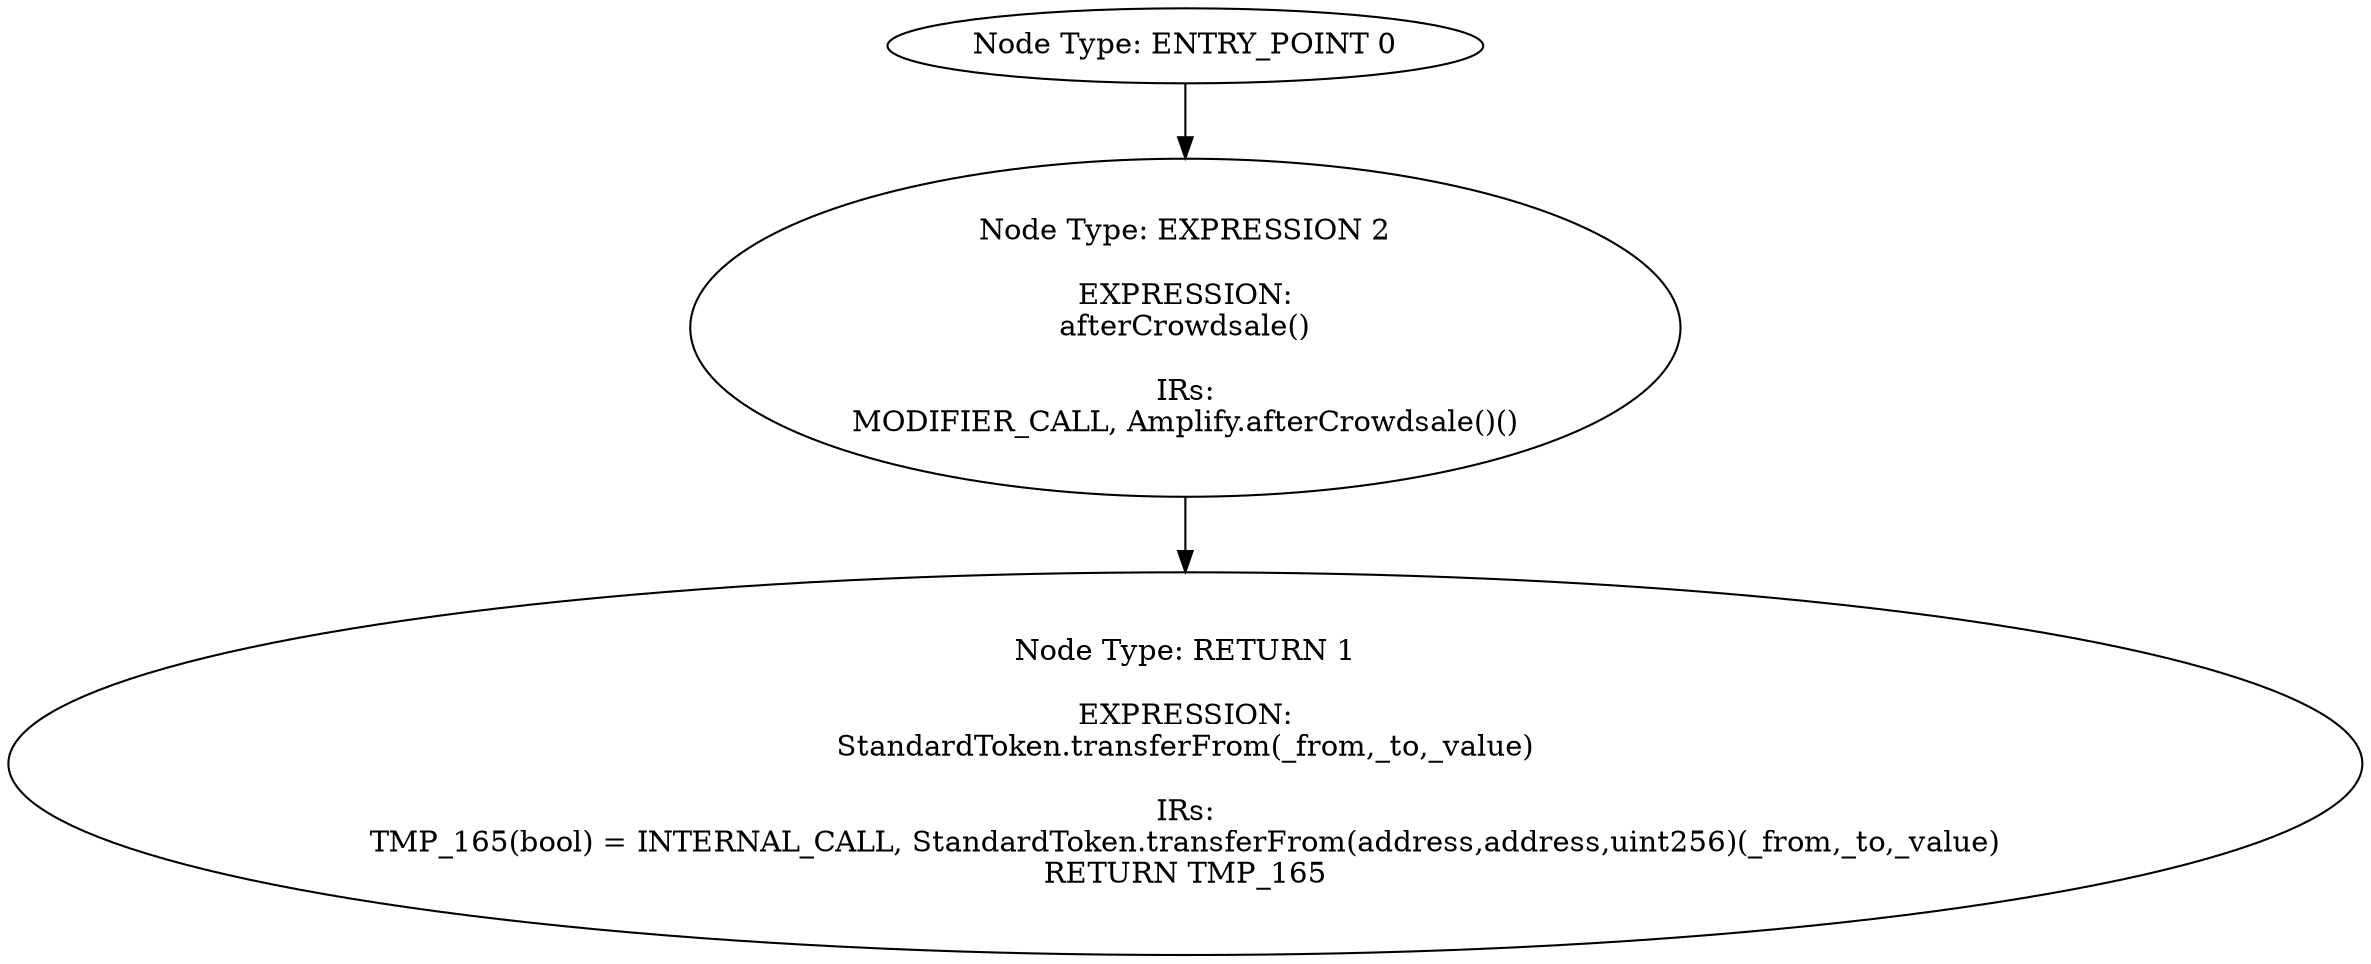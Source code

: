 digraph{
0[label="Node Type: ENTRY_POINT 0
"];
0->2;
1[label="Node Type: RETURN 1

EXPRESSION:
StandardToken.transferFrom(_from,_to,_value)

IRs:
TMP_165(bool) = INTERNAL_CALL, StandardToken.transferFrom(address,address,uint256)(_from,_to,_value)
RETURN TMP_165"];
2[label="Node Type: EXPRESSION 2

EXPRESSION:
afterCrowdsale()

IRs:
MODIFIER_CALL, Amplify.afterCrowdsale()()"];
2->1;
}
